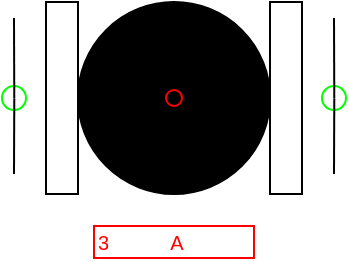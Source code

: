 <mxfile compressed="false" version="20.3.0" type="device">
  <diagram name="ND0030" id="1CP9VX86ncTdAmcYDIcw">
    <mxGraphModel dx="563" dy="337" grid="1" gridSize="2" guides="1" tooltips="1" connect="1" arrows="1" fold="1" page="1" pageScale="1" pageWidth="1169" pageHeight="827" math="0" shadow="0">
      <root>
        <mxCell id="22vkG-h5v2N9dKBLQ-ZE-0" />
        <mxCell id="22vkG-h5v2N9dKBLQ-ZE-124" value="Connection" style="" parent="22vkG-h5v2N9dKBLQ-ZE-0" />
        <object label="Connection" PipingConnector="Y" LabelConnector="N" SignalConnector="N" Direction="0" id="OQSzNTRiM4NGO5r0WHCF-11">
          <mxCell style="vsdxID=1407;fillColor=none;gradientColor=none;shape=stencil(rVFbDsIgEDwNnyQU4glqvcfGblsilmZBS28vZGMsxg9j/JvZmX1kR5g2TLCg0CpE8hdcbR8nYY5CaztPSDZmJEwnTDt4wpH8be6ZL1CcBV39vUxI3KdKh1YbswPTEzuBzlmiVGmKau9zUKM+jlJJQrJBko8QrZ+rrQ5oRJnXyMHBWElhRVx25ebnw/5zVvPFWRm83jxY5zilvf4eSy5xpKZ7AA==);strokeColor=#00ff00;strokeWidth=1;points=[[0.5,0.5,0,0,0]];labelBackgroundColor=none;rounded=0;html=1;whiteSpace=wrap;aspect=fixed;noLabel=1;snapToPoint=1;container=0;fontSize=16;" vertex="1" parent="22vkG-h5v2N9dKBLQ-ZE-124">
            <mxGeometry x="570" y="330" width="12" height="12" as="geometry" />
          </mxCell>
        </object>
        <object label="Connection" PipingConnector="Y" LabelConnector="N" SignalConnector="N" Direction="180" id="OQSzNTRiM4NGO5r0WHCF-12">
          <mxCell style="vsdxID=1407;fillColor=none;gradientColor=none;shape=stencil(rVFbDsIgEDwNnyQU4glqvcfGblsilmZBS28vZGMsxg9j/JvZmX1kR5g2TLCg0CpE8hdcbR8nYY5CaztPSDZmJEwnTDt4wpH8be6ZL1CcBV39vUxI3KdKh1YbswPTEzuBzlmiVGmKau9zUKM+jlJJQrJBko8QrZ+rrQ5oRJnXyMHBWElhRVx25ebnw/5zVvPFWRm83jxY5zilvf4eSy5xpKZ7AA==);strokeColor=#00ff00;strokeWidth=1;points=[[0.5,0.5,0,0,0]];labelBackgroundColor=none;rounded=0;html=1;whiteSpace=wrap;aspect=fixed;noLabel=1;snapToPoint=1;container=0;fontSize=16;" vertex="1" parent="22vkG-h5v2N9dKBLQ-ZE-124">
            <mxGeometry x="410" y="330" width="12" height="12" as="geometry" />
          </mxCell>
        </object>
        <mxCell id="22vkG-h5v2N9dKBLQ-ZE-134" value="Option1" style="" parent="22vkG-h5v2N9dKBLQ-ZE-0" />
        <mxCell id="OQSzNTRiM4NGO5r0WHCF-13" value="" style="ellipse;whiteSpace=wrap;html=1;aspect=fixed;fillColor=#000000;" vertex="1" parent="22vkG-h5v2N9dKBLQ-ZE-134">
          <mxGeometry x="448" y="288" width="96" height="96" as="geometry" />
        </mxCell>
        <mxCell id="OQSzNTRiM4NGO5r0WHCF-14" value="" style="rounded=0;whiteSpace=wrap;html=1;fillColor=none;" vertex="1" parent="22vkG-h5v2N9dKBLQ-ZE-134">
          <mxGeometry x="432" y="288" width="16" height="96" as="geometry" />
        </mxCell>
        <mxCell id="OQSzNTRiM4NGO5r0WHCF-16" value="" style="endArrow=none;html=1;rounded=0;startArrow=none;" edge="1" parent="22vkG-h5v2N9dKBLQ-ZE-134">
          <mxGeometry width="50" height="50" relative="1" as="geometry">
            <mxPoint x="576.143" y="336.286" as="sourcePoint" />
            <mxPoint x="576" y="296" as="targetPoint" />
          </mxGeometry>
        </mxCell>
        <mxCell id="OQSzNTRiM4NGO5r0WHCF-17" value="" style="endArrow=none;html=1;rounded=0;" edge="1" parent="22vkG-h5v2N9dKBLQ-ZE-134">
          <mxGeometry width="50" height="50" relative="1" as="geometry">
            <mxPoint x="576" y="374" as="sourcePoint" />
            <mxPoint x="576.143" y="336.286" as="targetPoint" />
          </mxGeometry>
        </mxCell>
        <mxCell id="OQSzNTRiM4NGO5r0WHCF-18" value="" style="endArrow=none;html=1;rounded=0;startArrow=none;" edge="1" parent="22vkG-h5v2N9dKBLQ-ZE-134">
          <mxGeometry width="50" height="50" relative="1" as="geometry">
            <mxPoint x="416.143" y="336.286" as="sourcePoint" />
            <mxPoint x="416" y="296" as="targetPoint" />
          </mxGeometry>
        </mxCell>
        <mxCell id="OQSzNTRiM4NGO5r0WHCF-19" value="" style="endArrow=none;html=1;rounded=0;" edge="1" parent="22vkG-h5v2N9dKBLQ-ZE-134">
          <mxGeometry width="50" height="50" relative="1" as="geometry">
            <mxPoint x="416" y="374" as="sourcePoint" />
            <mxPoint x="416.143" y="336.286" as="targetPoint" />
          </mxGeometry>
        </mxCell>
        <mxCell id="OQSzNTRiM4NGO5r0WHCF-22" value="" style="rounded=0;whiteSpace=wrap;html=1;fillColor=none;" vertex="1" parent="22vkG-h5v2N9dKBLQ-ZE-134">
          <mxGeometry x="544" y="288" width="16" height="96" as="geometry" />
        </mxCell>
        <mxCell id="22vkG-h5v2N9dKBLQ-ZE-135" value="Label" style="" parent="22vkG-h5v2N9dKBLQ-ZE-0" />
        <object label="%LabelLines%&amp;nbsp; &amp;nbsp; &amp;nbsp; &amp;nbsp; &amp;nbsp; &amp;nbsp;%LabelIndex%" placeholders="1" LabelLines="3" LabelIndex="A" id="OQSzNTRiM4NGO5r0WHCF-10">
          <mxCell style="rounded=0;whiteSpace=wrap;html=1;fillColor=none;strokeColor=#FF0000;fontColor=#FF0000;fontSize=10;align=left;" vertex="1" parent="22vkG-h5v2N9dKBLQ-ZE-135">
            <mxGeometry x="456" y="400" width="80" height="16" as="geometry" />
          </mxCell>
        </object>
        <mxCell id="22vkG-h5v2N9dKBLQ-ZE-136" value="Origo" style="" parent="22vkG-h5v2N9dKBLQ-ZE-0" />
        <object label="origo" id="OQSzNTRiM4NGO5r0WHCF-5">
          <mxCell style="vsdxID=1407;fillColor=none;gradientColor=none;shape=stencil(rVFbDsIgEDwNnyQU4glqvcfGblsilmZBS28vZGMsxg9j/JvZmX1kR5g2TLCg0CpE8hdcbR8nYY5CaztPSDZmJEwnTDt4wpH8be6ZL1CcBV39vUxI3KdKh1YbswPTEzuBzlmiVGmKau9zUKM+jlJJQrJBko8QrZ+rrQ5oRJnXyMHBWElhRVx25ebnw/5zVvPFWRm83jxY5zilvf4eSy5xpKZ7AA==);strokeColor=#ff0000;strokeWidth=1;points=[[0.5,0.5,0,0,0]];labelBackgroundColor=none;rounded=0;html=1;whiteSpace=wrap;aspect=fixed;noLabel=1;snapToPoint=1;" vertex="1" parent="22vkG-h5v2N9dKBLQ-ZE-136">
            <mxGeometry x="492" y="332" width="8" height="8" as="geometry" />
          </mxCell>
        </object>
        <object label="Symbol" Width="10" Height="6" UoM="mm" id="22vkG-h5v2N9dKBLQ-ZE-138">
          <mxCell style="" parent="22vkG-h5v2N9dKBLQ-ZE-0" visible="0" />
        </object>
        <mxCell id="OQSzNTRiM4NGO5r0WHCF-0" value="" style="ellipse;whiteSpace=wrap;html=1;aspect=fixed;fillColor=none;" vertex="1" parent="22vkG-h5v2N9dKBLQ-ZE-138">
          <mxGeometry x="448" y="288" width="96" height="96" as="geometry" />
        </mxCell>
        <mxCell id="OQSzNTRiM4NGO5r0WHCF-1" value="" style="rounded=0;whiteSpace=wrap;html=1;fillColor=none;" vertex="1" parent="22vkG-h5v2N9dKBLQ-ZE-138">
          <mxGeometry x="432" y="288" width="16" height="96" as="geometry" />
        </mxCell>
        <mxCell id="OQSzNTRiM4NGO5r0WHCF-3" value="" style="endArrow=none;html=1;rounded=0;startArrow=none;" edge="1" parent="22vkG-h5v2N9dKBLQ-ZE-138">
          <mxGeometry width="50" height="50" relative="1" as="geometry">
            <mxPoint x="576.143" y="336.286" as="sourcePoint" />
            <mxPoint x="576" y="296" as="targetPoint" />
          </mxGeometry>
        </mxCell>
        <mxCell id="OQSzNTRiM4NGO5r0WHCF-7" value="" style="endArrow=none;html=1;rounded=0;" edge="1" parent="22vkG-h5v2N9dKBLQ-ZE-138">
          <mxGeometry width="50" height="50" relative="1" as="geometry">
            <mxPoint x="576" y="374" as="sourcePoint" />
            <mxPoint x="576.143" y="336.286" as="targetPoint" />
          </mxGeometry>
        </mxCell>
        <mxCell id="OQSzNTRiM4NGO5r0WHCF-2" value="" style="endArrow=none;html=1;rounded=0;startArrow=none;" edge="1" parent="22vkG-h5v2N9dKBLQ-ZE-138">
          <mxGeometry width="50" height="50" relative="1" as="geometry">
            <mxPoint x="416.143" y="336.286" as="sourcePoint" />
            <mxPoint x="416" y="296" as="targetPoint" />
          </mxGeometry>
        </mxCell>
        <mxCell id="OQSzNTRiM4NGO5r0WHCF-9" value="" style="endArrow=none;html=1;rounded=0;" edge="1" parent="22vkG-h5v2N9dKBLQ-ZE-138">
          <mxGeometry width="50" height="50" relative="1" as="geometry">
            <mxPoint x="416" y="374" as="sourcePoint" />
            <mxPoint x="416.143" y="336.286" as="targetPoint" />
          </mxGeometry>
        </mxCell>
        <mxCell id="OQSzNTRiM4NGO5r0WHCF-20" value="" style="rounded=0;whiteSpace=wrap;html=1;fillColor=none;" vertex="1" parent="22vkG-h5v2N9dKBLQ-ZE-138">
          <mxGeometry x="544" y="288" width="16" height="96" as="geometry" />
        </mxCell>
      </root>
    </mxGraphModel>
  </diagram>
</mxfile>
